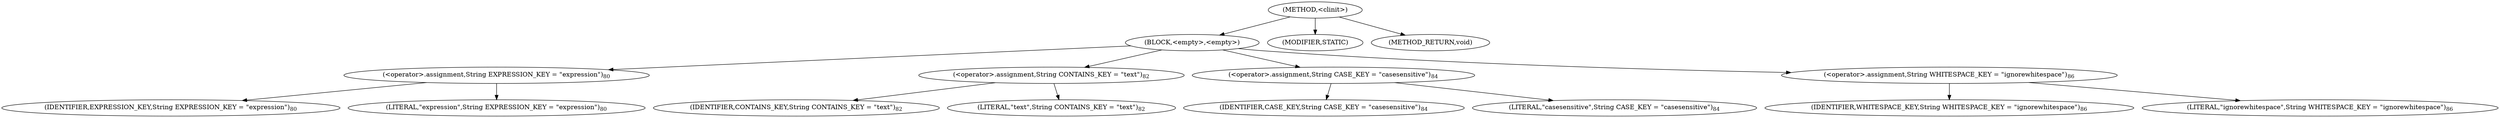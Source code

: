 digraph "&lt;clinit&gt;" {  
"399" [label = <(METHOD,&lt;clinit&gt;)> ]
"400" [label = <(BLOCK,&lt;empty&gt;,&lt;empty&gt;)> ]
"401" [label = <(&lt;operator&gt;.assignment,String EXPRESSION_KEY = &quot;expression&quot;)<SUB>80</SUB>> ]
"402" [label = <(IDENTIFIER,EXPRESSION_KEY,String EXPRESSION_KEY = &quot;expression&quot;)<SUB>80</SUB>> ]
"403" [label = <(LITERAL,&quot;expression&quot;,String EXPRESSION_KEY = &quot;expression&quot;)<SUB>80</SUB>> ]
"404" [label = <(&lt;operator&gt;.assignment,String CONTAINS_KEY = &quot;text&quot;)<SUB>82</SUB>> ]
"405" [label = <(IDENTIFIER,CONTAINS_KEY,String CONTAINS_KEY = &quot;text&quot;)<SUB>82</SUB>> ]
"406" [label = <(LITERAL,&quot;text&quot;,String CONTAINS_KEY = &quot;text&quot;)<SUB>82</SUB>> ]
"407" [label = <(&lt;operator&gt;.assignment,String CASE_KEY = &quot;casesensitive&quot;)<SUB>84</SUB>> ]
"408" [label = <(IDENTIFIER,CASE_KEY,String CASE_KEY = &quot;casesensitive&quot;)<SUB>84</SUB>> ]
"409" [label = <(LITERAL,&quot;casesensitive&quot;,String CASE_KEY = &quot;casesensitive&quot;)<SUB>84</SUB>> ]
"410" [label = <(&lt;operator&gt;.assignment,String WHITESPACE_KEY = &quot;ignorewhitespace&quot;)<SUB>86</SUB>> ]
"411" [label = <(IDENTIFIER,WHITESPACE_KEY,String WHITESPACE_KEY = &quot;ignorewhitespace&quot;)<SUB>86</SUB>> ]
"412" [label = <(LITERAL,&quot;ignorewhitespace&quot;,String WHITESPACE_KEY = &quot;ignorewhitespace&quot;)<SUB>86</SUB>> ]
"413" [label = <(MODIFIER,STATIC)> ]
"414" [label = <(METHOD_RETURN,void)> ]
  "399" -> "400" 
  "399" -> "413" 
  "399" -> "414" 
  "400" -> "401" 
  "400" -> "404" 
  "400" -> "407" 
  "400" -> "410" 
  "401" -> "402" 
  "401" -> "403" 
  "404" -> "405" 
  "404" -> "406" 
  "407" -> "408" 
  "407" -> "409" 
  "410" -> "411" 
  "410" -> "412" 
}
